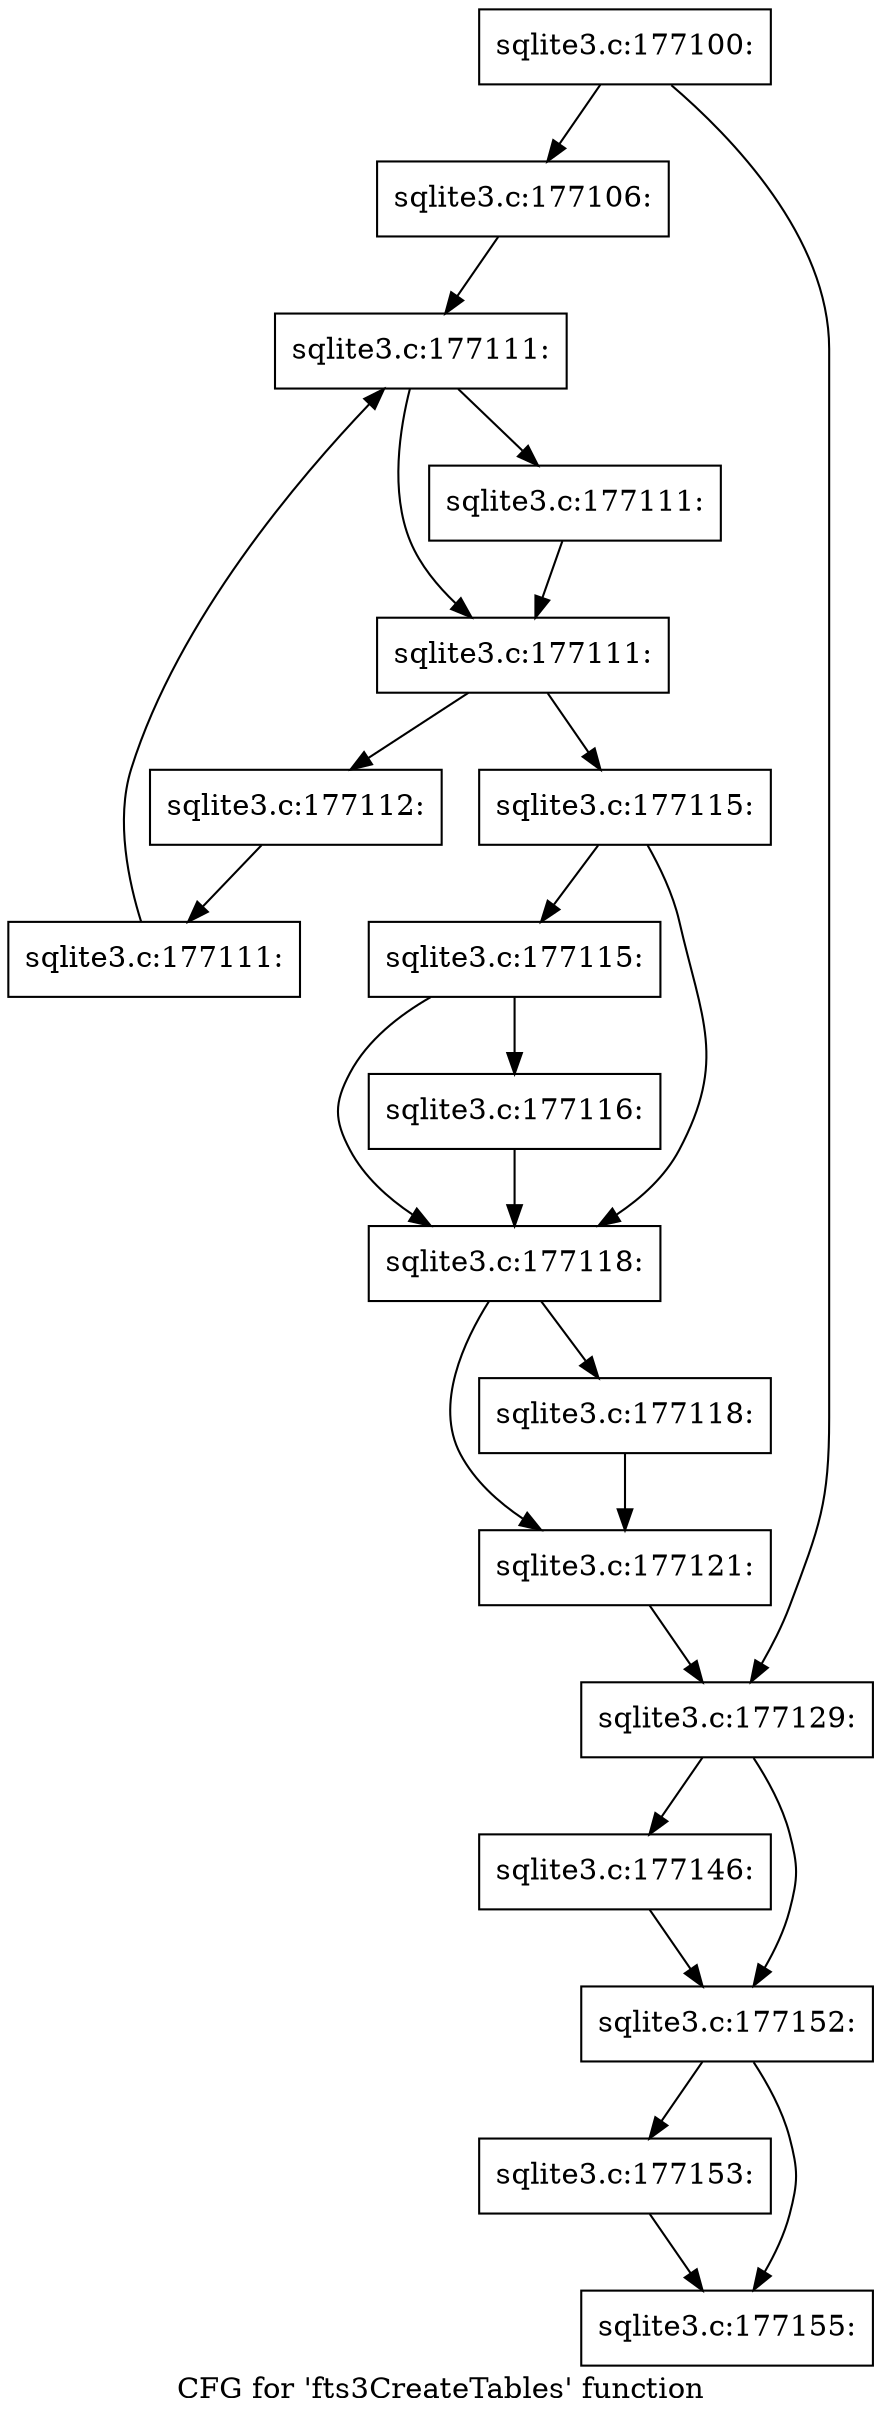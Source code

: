 digraph "CFG for 'fts3CreateTables' function" {
	label="CFG for 'fts3CreateTables' function";

	Node0x55c0fad72540 [shape=record,label="{sqlite3.c:177100:}"];
	Node0x55c0fad72540 -> Node0x55c0fad7ac50;
	Node0x55c0fad72540 -> Node0x55c0fad7aca0;
	Node0x55c0fad7ac50 [shape=record,label="{sqlite3.c:177106:}"];
	Node0x55c0fad7ac50 -> Node0x55c0fad7bef0;
	Node0x55c0fad7bef0 [shape=record,label="{sqlite3.c:177111:}"];
	Node0x55c0fad7bef0 -> Node0x55c0fad7c1e0;
	Node0x55c0fad7bef0 -> Node0x55c0fad7c190;
	Node0x55c0fad7c1e0 [shape=record,label="{sqlite3.c:177111:}"];
	Node0x55c0fad7c1e0 -> Node0x55c0fad7c190;
	Node0x55c0fad7c190 [shape=record,label="{sqlite3.c:177111:}"];
	Node0x55c0fad7c190 -> Node0x55c0fad7c110;
	Node0x55c0fad7c190 -> Node0x55c0fad7bd40;
	Node0x55c0fad7c110 [shape=record,label="{sqlite3.c:177112:}"];
	Node0x55c0fad7c110 -> Node0x55c0fad7c080;
	Node0x55c0fad7c080 [shape=record,label="{sqlite3.c:177111:}"];
	Node0x55c0fad7c080 -> Node0x55c0fad7bef0;
	Node0x55c0fad7bd40 [shape=record,label="{sqlite3.c:177115:}"];
	Node0x55c0fad7bd40 -> Node0x55c0fad7dd30;
	Node0x55c0fad7bd40 -> Node0x55c0fad7dce0;
	Node0x55c0fad7dd30 [shape=record,label="{sqlite3.c:177115:}"];
	Node0x55c0fad7dd30 -> Node0x55c0fad7dc90;
	Node0x55c0fad7dd30 -> Node0x55c0fad7dce0;
	Node0x55c0fad7dc90 [shape=record,label="{sqlite3.c:177116:}"];
	Node0x55c0fad7dc90 -> Node0x55c0fad7dce0;
	Node0x55c0fad7dce0 [shape=record,label="{sqlite3.c:177118:}"];
	Node0x55c0fad7dce0 -> Node0x55c0fad7e850;
	Node0x55c0fad7dce0 -> Node0x55c0fad7e8a0;
	Node0x55c0fad7e850 [shape=record,label="{sqlite3.c:177118:}"];
	Node0x55c0fad7e850 -> Node0x55c0fad7e8a0;
	Node0x55c0fad7e8a0 [shape=record,label="{sqlite3.c:177121:}"];
	Node0x55c0fad7e8a0 -> Node0x55c0fad7aca0;
	Node0x55c0fad7aca0 [shape=record,label="{sqlite3.c:177129:}"];
	Node0x55c0fad7aca0 -> Node0x55c0f6b41730;
	Node0x55c0fad7aca0 -> Node0x55c0fad7f530;
	Node0x55c0f6b41730 [shape=record,label="{sqlite3.c:177146:}"];
	Node0x55c0f6b41730 -> Node0x55c0fad7f530;
	Node0x55c0fad7f530 [shape=record,label="{sqlite3.c:177152:}"];
	Node0x55c0fad7f530 -> Node0x55c0fad815f0;
	Node0x55c0fad7f530 -> Node0x55c0fad81810;
	Node0x55c0fad815f0 [shape=record,label="{sqlite3.c:177153:}"];
	Node0x55c0fad815f0 -> Node0x55c0fad81810;
	Node0x55c0fad81810 [shape=record,label="{sqlite3.c:177155:}"];
}
